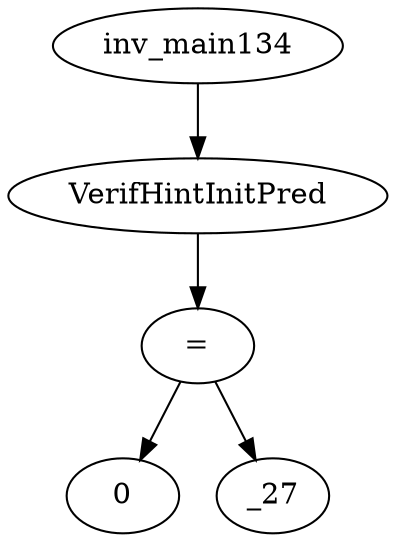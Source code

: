 digraph dag {
0 [label="inv_main134"];
1 [label="VerifHintInitPred"];
2 [label="="];
3 [label="0"];
4 [label="_27"];
0->1
1->2
2->4
2 -> 3
}
